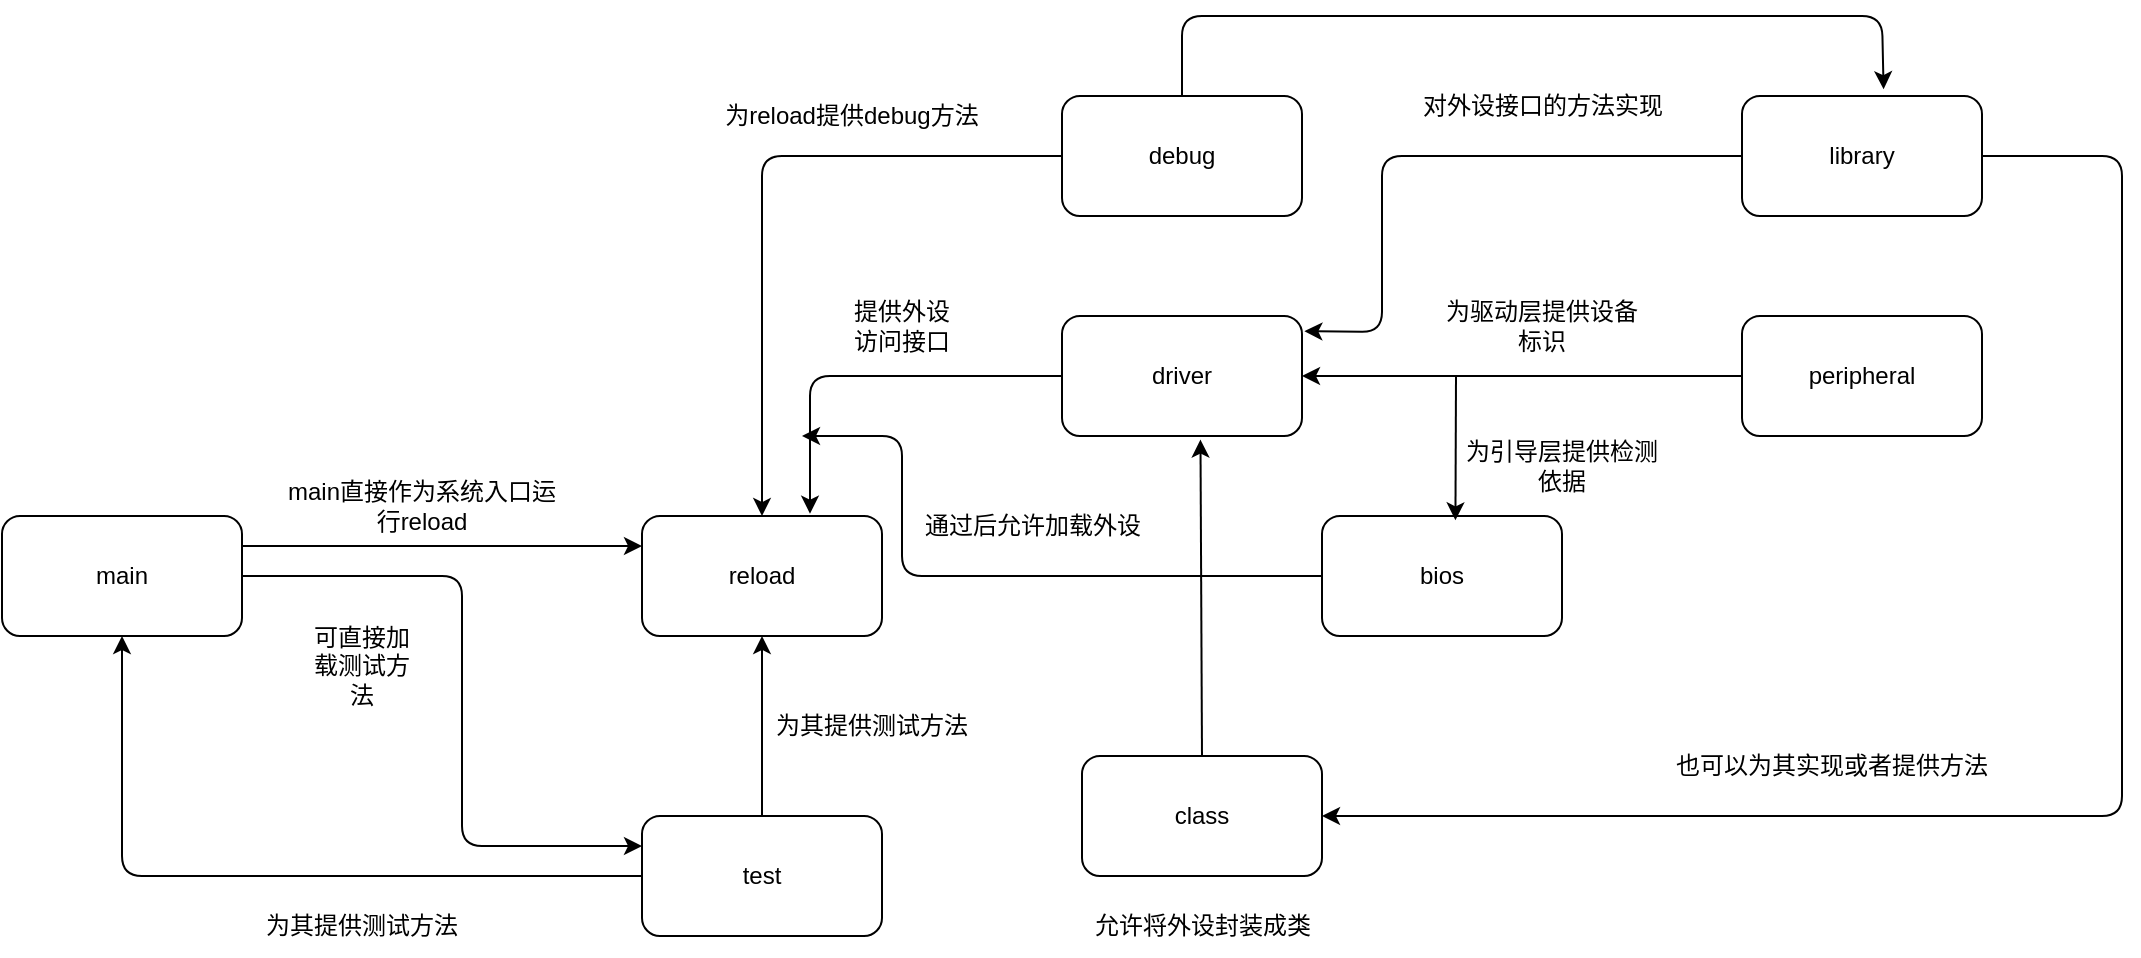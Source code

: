<mxfile>
    <diagram id="mYkAxV4oHs_E_SDtUhND" name="第 1 页">
        <mxGraphModel dx="831" dy="869" grid="1" gridSize="10" guides="1" tooltips="1" connect="1" arrows="1" fold="1" page="0" pageScale="1" pageWidth="827" pageHeight="1169" math="0" shadow="0">
            <root>
                <mxCell id="0"/>
                <mxCell id="1" parent="0"/>
                <mxCell id="5" style="edgeStyle=none;html=1;exitX=1;exitY=0.25;exitDx=0;exitDy=0;entryX=0;entryY=0.25;entryDx=0;entryDy=0;" edge="1" parent="1" source="2" target="3">
                    <mxGeometry relative="1" as="geometry"/>
                </mxCell>
                <mxCell id="17" style="edgeStyle=none;html=1;exitX=1;exitY=0.5;exitDx=0;exitDy=0;entryX=0;entryY=0.25;entryDx=0;entryDy=0;" edge="1" parent="1" source="2" target="15">
                    <mxGeometry relative="1" as="geometry">
                        <mxPoint x="260" y="260.167" as="targetPoint"/>
                        <Array as="points">
                            <mxPoint x="240" y="260"/>
                            <mxPoint x="240" y="395"/>
                        </Array>
                    </mxGeometry>
                </mxCell>
                <mxCell id="2" value="main" style="rounded=1;whiteSpace=wrap;html=1;" vertex="1" parent="1">
                    <mxGeometry x="10" y="230" width="120" height="60" as="geometry"/>
                </mxCell>
                <mxCell id="3" value="reload" style="rounded=1;whiteSpace=wrap;html=1;" vertex="1" parent="1">
                    <mxGeometry x="330" y="230" width="120" height="60" as="geometry"/>
                </mxCell>
                <mxCell id="7" value="main直接作为系统入口运行reload" style="text;strokeColor=none;align=center;fillColor=none;html=1;verticalAlign=middle;whiteSpace=wrap;rounded=1;" vertex="1" parent="1">
                    <mxGeometry x="150" y="210" width="140" height="30" as="geometry"/>
                </mxCell>
                <mxCell id="11" style="edgeStyle=none;html=1;exitX=0;exitY=0.5;exitDx=0;exitDy=0;entryX=0.5;entryY=0;entryDx=0;entryDy=0;" edge="1" parent="1" source="10" target="3">
                    <mxGeometry relative="1" as="geometry">
                        <mxPoint x="450" y="50" as="targetPoint"/>
                        <Array as="points">
                            <mxPoint x="390" y="50"/>
                        </Array>
                    </mxGeometry>
                </mxCell>
                <mxCell id="46" style="edgeStyle=none;html=1;exitX=0.5;exitY=0;exitDx=0;exitDy=0;entryX=0.59;entryY=-0.057;entryDx=0;entryDy=0;entryPerimeter=0;" edge="1" parent="1" source="10" target="35">
                    <mxGeometry relative="1" as="geometry">
                        <mxPoint x="950" y="-30" as="targetPoint"/>
                        <Array as="points">
                            <mxPoint x="600" y="-20"/>
                            <mxPoint x="950" y="-20"/>
                        </Array>
                    </mxGeometry>
                </mxCell>
                <mxCell id="10" value="debug" style="rounded=1;whiteSpace=wrap;html=1;" vertex="1" parent="1">
                    <mxGeometry x="540" y="20" width="120" height="60" as="geometry"/>
                </mxCell>
                <mxCell id="13" value="为reload提供debug方法" style="text;strokeColor=none;align=center;fillColor=none;html=1;verticalAlign=middle;whiteSpace=wrap;rounded=1;" vertex="1" parent="1">
                    <mxGeometry x="360" y="20" width="150" height="20" as="geometry"/>
                </mxCell>
                <mxCell id="16" style="edgeStyle=none;html=1;exitX=0;exitY=0.5;exitDx=0;exitDy=0;entryX=0.5;entryY=1;entryDx=0;entryDy=0;" edge="1" parent="1" source="15" target="2">
                    <mxGeometry relative="1" as="geometry">
                        <mxPoint x="70" y="410.167" as="targetPoint"/>
                        <Array as="points">
                            <mxPoint x="70" y="410"/>
                        </Array>
                    </mxGeometry>
                </mxCell>
                <mxCell id="25" style="edgeStyle=none;html=1;exitX=0.5;exitY=0;exitDx=0;exitDy=0;entryX=0.5;entryY=1;entryDx=0;entryDy=0;" edge="1" parent="1" source="15" target="3">
                    <mxGeometry relative="1" as="geometry"/>
                </mxCell>
                <mxCell id="15" value="test" style="rounded=1;whiteSpace=wrap;html=1;" vertex="1" parent="1">
                    <mxGeometry x="330" y="380" width="120" height="60" as="geometry"/>
                </mxCell>
                <mxCell id="18" value="可直接加载测试方法" style="text;strokeColor=none;align=center;fillColor=none;html=1;verticalAlign=middle;whiteSpace=wrap;rounded=1;" vertex="1" parent="1">
                    <mxGeometry x="160" y="290" width="60" height="30" as="geometry"/>
                </mxCell>
                <mxCell id="19" value="为其提供测试方法" style="text;strokeColor=none;align=center;fillColor=none;html=1;verticalAlign=middle;whiteSpace=wrap;rounded=1;" vertex="1" parent="1">
                    <mxGeometry x="115" y="420" width="150" height="30" as="geometry"/>
                </mxCell>
                <mxCell id="22" style="edgeStyle=none;html=1;exitX=0;exitY=0.5;exitDx=0;exitDy=0;entryX=0.7;entryY=-0.019;entryDx=0;entryDy=0;entryPerimeter=0;" edge="1" parent="1" source="21" target="3">
                    <mxGeometry relative="1" as="geometry">
                        <mxPoint x="410" y="160.167" as="targetPoint"/>
                        <Array as="points">
                            <mxPoint x="414" y="160"/>
                        </Array>
                    </mxGeometry>
                </mxCell>
                <mxCell id="21" value="driver" style="rounded=1;whiteSpace=wrap;html=1;" vertex="1" parent="1">
                    <mxGeometry x="540" y="130" width="120" height="60" as="geometry"/>
                </mxCell>
                <mxCell id="24" style="edgeStyle=none;html=1;exitX=0;exitY=0.5;exitDx=0;exitDy=0;entryX=1;entryY=0.5;entryDx=0;entryDy=0;" edge="1" parent="1" source="23" target="21">
                    <mxGeometry relative="1" as="geometry">
                        <Array as="points">
                            <mxPoint x="750" y="160"/>
                        </Array>
                    </mxGeometry>
                </mxCell>
                <mxCell id="23" value="peripheral" style="rounded=1;whiteSpace=wrap;html=1;" vertex="1" parent="1">
                    <mxGeometry x="880" y="130" width="120" height="60" as="geometry"/>
                </mxCell>
                <mxCell id="26" value="为驱动层提供设备标识" style="text;strokeColor=none;align=center;fillColor=none;html=1;verticalAlign=middle;whiteSpace=wrap;rounded=1;" vertex="1" parent="1">
                    <mxGeometry x="730" y="120" width="100" height="30" as="geometry"/>
                </mxCell>
                <mxCell id="40" style="edgeStyle=none;html=1;exitX=0;exitY=0.5;exitDx=0;exitDy=0;" edge="1" parent="1" source="27">
                    <mxGeometry relative="1" as="geometry">
                        <mxPoint x="410" y="190" as="targetPoint"/>
                        <Array as="points">
                            <mxPoint x="460" y="260"/>
                            <mxPoint x="460" y="190"/>
                        </Array>
                    </mxGeometry>
                </mxCell>
                <mxCell id="27" value="bios" style="rounded=1;whiteSpace=wrap;html=1;" vertex="1" parent="1">
                    <mxGeometry x="670" y="230" width="120" height="60" as="geometry"/>
                </mxCell>
                <mxCell id="30" value="为引导层提供检测依据" style="text;strokeColor=none;align=center;fillColor=none;html=1;verticalAlign=middle;whiteSpace=wrap;rounded=1;" vertex="1" parent="1">
                    <mxGeometry x="740" y="190" width="100" height="30" as="geometry"/>
                </mxCell>
                <mxCell id="34" value="提供外设访问接口" style="text;strokeColor=none;align=center;fillColor=none;html=1;verticalAlign=middle;whiteSpace=wrap;rounded=1;" vertex="1" parent="1">
                    <mxGeometry x="430" y="120" width="60" height="30" as="geometry"/>
                </mxCell>
                <mxCell id="36" style="edgeStyle=none;html=1;exitX=0;exitY=0.5;exitDx=0;exitDy=0;entryX=1.01;entryY=0.127;entryDx=0;entryDy=0;entryPerimeter=0;" edge="1" parent="1" source="35" target="21">
                    <mxGeometry relative="1" as="geometry">
                        <mxPoint x="710" y="50" as="targetPoint"/>
                        <Array as="points">
                            <mxPoint x="700" y="50"/>
                            <mxPoint x="700" y="138"/>
                        </Array>
                    </mxGeometry>
                </mxCell>
                <mxCell id="50" style="edgeStyle=none;html=1;exitX=1;exitY=0.5;exitDx=0;exitDy=0;entryX=1;entryY=0.5;entryDx=0;entryDy=0;" edge="1" parent="1" source="35" target="47">
                    <mxGeometry relative="1" as="geometry">
                        <mxPoint x="1070" y="260" as="targetPoint"/>
                        <Array as="points">
                            <mxPoint x="1040" y="50"/>
                            <mxPoint x="1070" y="50"/>
                            <mxPoint x="1070" y="380"/>
                        </Array>
                    </mxGeometry>
                </mxCell>
                <mxCell id="35" value="library" style="rounded=1;whiteSpace=wrap;html=1;" vertex="1" parent="1">
                    <mxGeometry x="880" y="20" width="120" height="60" as="geometry"/>
                </mxCell>
                <mxCell id="39" value="对外设接口的方法实现" style="text;html=1;align=center;verticalAlign=middle;resizable=0;points=[];autosize=1;strokeColor=none;fillColor=none;rounded=1;" vertex="1" parent="1">
                    <mxGeometry x="710" y="10" width="140" height="30" as="geometry"/>
                </mxCell>
                <mxCell id="42" value="通过后允许加载外设" style="text;html=1;align=center;verticalAlign=middle;resizable=0;points=[];autosize=1;strokeColor=none;fillColor=none;rounded=1;" vertex="1" parent="1">
                    <mxGeometry x="460" y="220" width="130" height="30" as="geometry"/>
                </mxCell>
                <mxCell id="44" value="" style="edgeStyle=none;orthogonalLoop=1;jettySize=auto;html=1;entryX=0.556;entryY=0.036;entryDx=0;entryDy=0;entryPerimeter=0;" edge="1" parent="1" target="27">
                    <mxGeometry width="100" relative="1" as="geometry">
                        <mxPoint x="737" y="160" as="sourcePoint"/>
                        <mxPoint x="790" y="200" as="targetPoint"/>
                        <Array as="points"/>
                    </mxGeometry>
                </mxCell>
                <mxCell id="45" value="为其提供测试方法" style="text;strokeColor=none;align=center;fillColor=none;html=1;verticalAlign=middle;whiteSpace=wrap;rounded=1;" vertex="1" parent="1">
                    <mxGeometry x="370" y="320" width="150" height="30" as="geometry"/>
                </mxCell>
                <mxCell id="48" style="edgeStyle=none;html=1;exitX=0.5;exitY=0;exitDx=0;exitDy=0;entryX=0.577;entryY=1.03;entryDx=0;entryDy=0;entryPerimeter=0;" edge="1" parent="1" source="47" target="21">
                    <mxGeometry relative="1" as="geometry"/>
                </mxCell>
                <mxCell id="47" value="class" style="rounded=1;whiteSpace=wrap;html=1;" vertex="1" parent="1">
                    <mxGeometry x="550" y="350" width="120" height="60" as="geometry"/>
                </mxCell>
                <mxCell id="49" value="允许将外设封装成类" style="text;html=1;align=center;verticalAlign=middle;resizable=0;points=[];autosize=1;strokeColor=none;fillColor=none;rounded=1;" vertex="1" parent="1">
                    <mxGeometry x="545" y="420" width="130" height="30" as="geometry"/>
                </mxCell>
                <mxCell id="51" value="也可以为其实现或者提供方法" style="text;strokeColor=none;align=center;fillColor=none;html=1;verticalAlign=middle;whiteSpace=wrap;rounded=1;" vertex="1" parent="1">
                    <mxGeometry x="840" y="340" width="170" height="30" as="geometry"/>
                </mxCell>
            </root>
        </mxGraphModel>
    </diagram>
</mxfile>